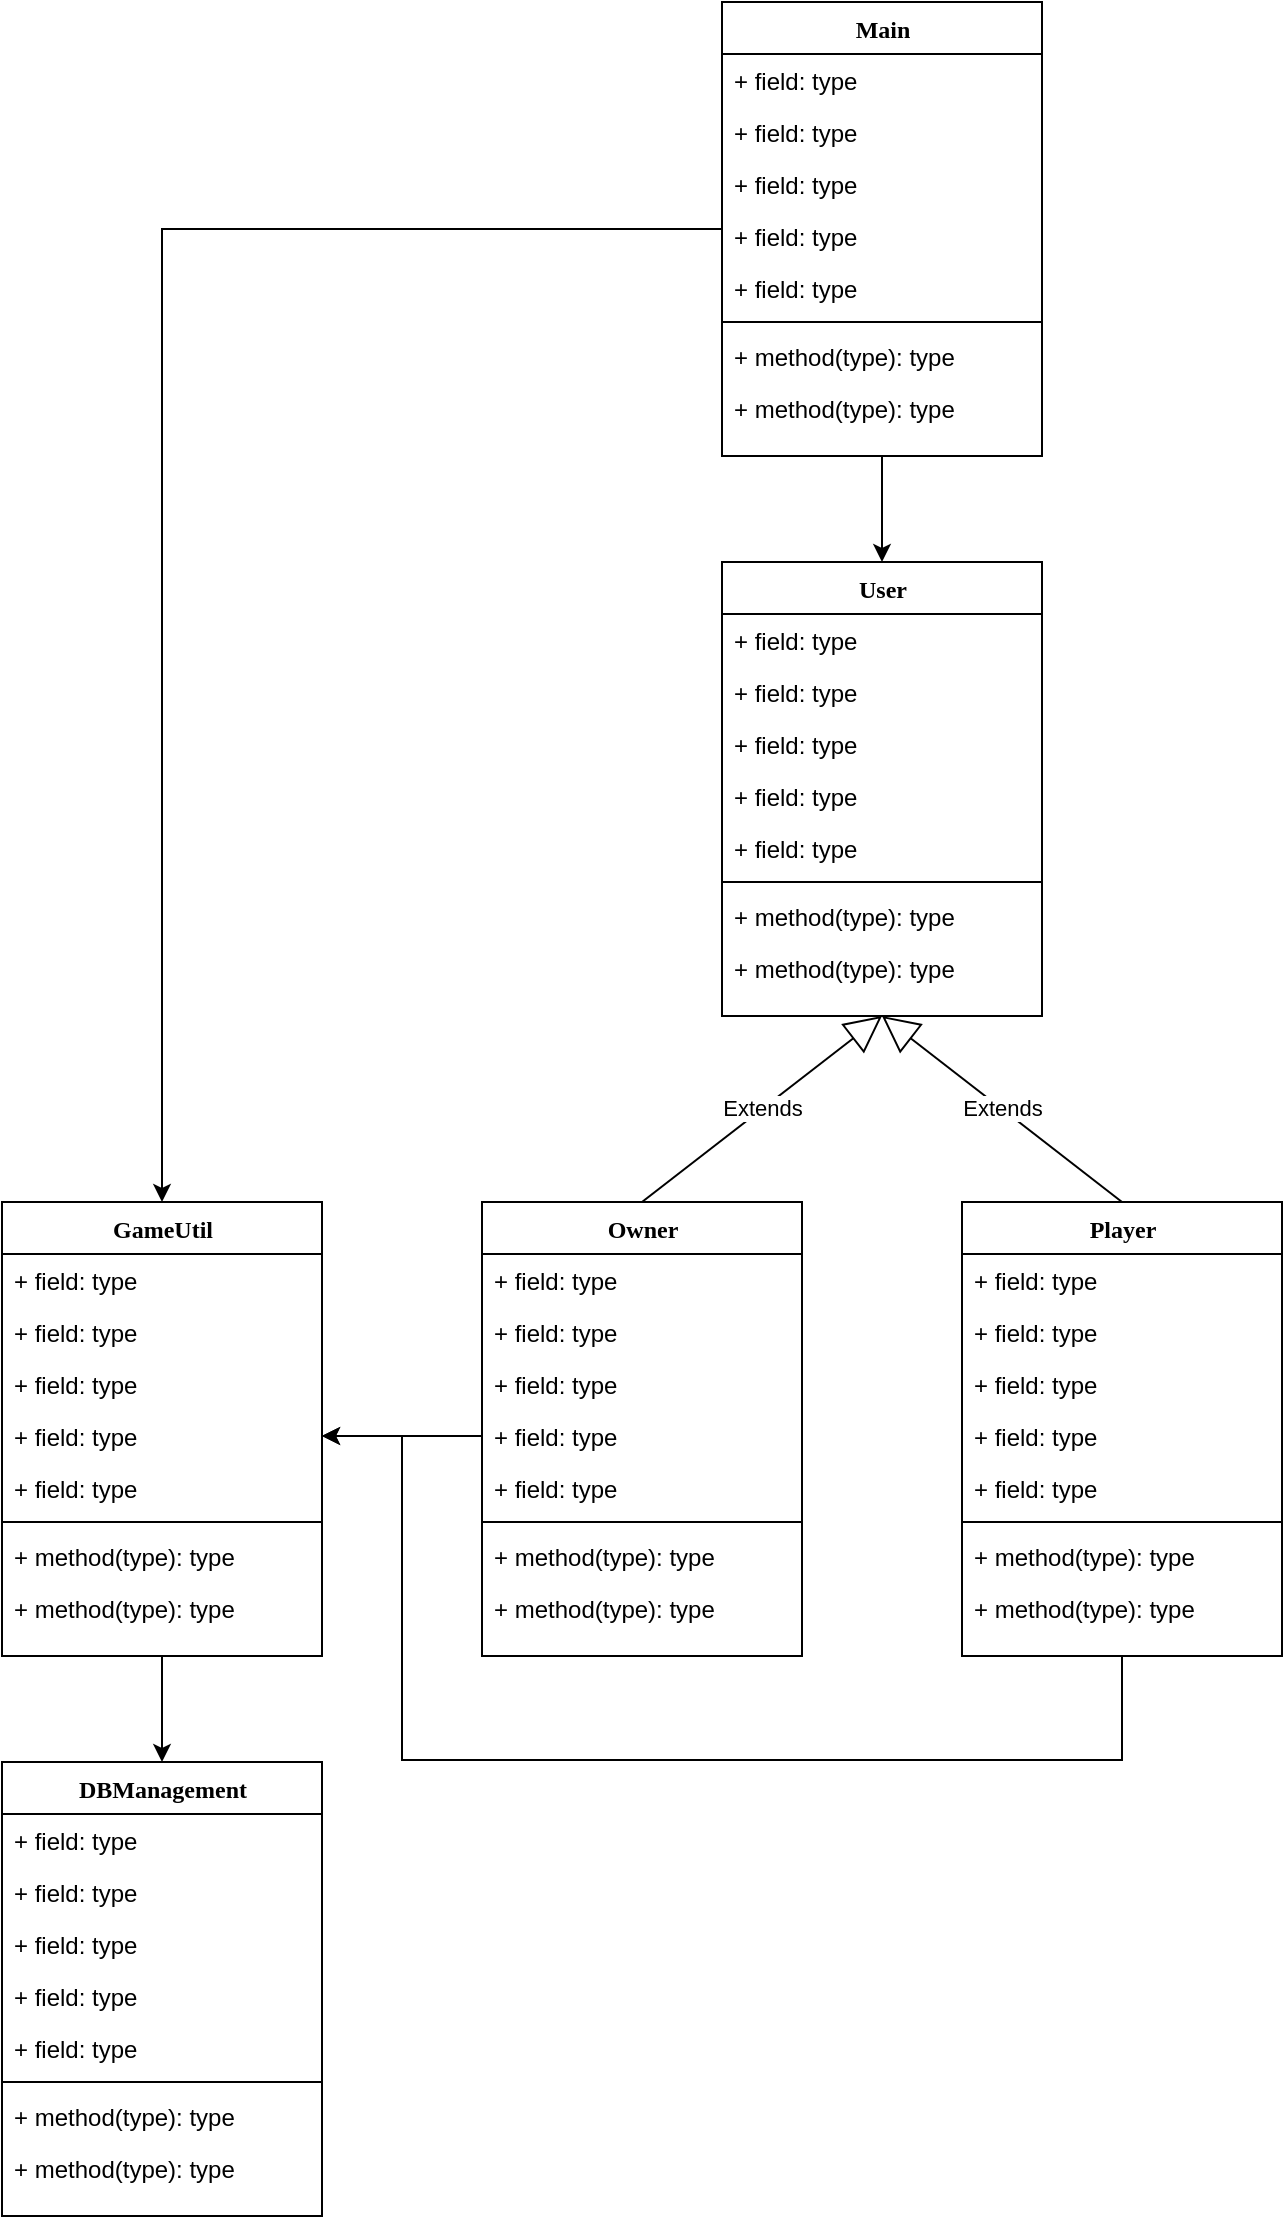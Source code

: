 <mxfile version="12.9.6" type="device"><diagram name="Page-1" id="9f46799a-70d6-7492-0946-bef42562c5a5"><mxGraphModel dx="1040" dy="1064" grid="1" gridSize="10" guides="1" tooltips="1" connect="1" arrows="1" fold="1" page="1" pageScale="1" pageWidth="1100" pageHeight="850" background="#ffffff" math="0" shadow="0"><root><mxCell id="0"/><mxCell id="1" parent="0"/><mxCell id="hfIAb1W4EP_TcDaf-k2a-49" style="edgeStyle=orthogonalEdgeStyle;rounded=0;orthogonalLoop=1;jettySize=auto;html=1;entryX=0.5;entryY=0;entryDx=0;entryDy=0;" edge="1" parent="1" source="78961159f06e98e8-17" target="hfIAb1W4EP_TcDaf-k2a-1"><mxGeometry relative="1" as="geometry"/></mxCell><mxCell id="hfIAb1W4EP_TcDaf-k2a-52" style="edgeStyle=orthogonalEdgeStyle;rounded=0;orthogonalLoop=1;jettySize=auto;html=1;entryX=1;entryY=0.5;entryDx=0;entryDy=0;" edge="1" parent="1" source="hfIAb1W4EP_TcDaf-k2a-19" target="hfIAb1W4EP_TcDaf-k2a-32"><mxGeometry relative="1" as="geometry"><mxPoint x="280" y="770" as="targetPoint"/><Array as="points"><mxPoint x="640" y="919"/><mxPoint x="280" y="919"/><mxPoint x="280" y="757"/></Array></mxGeometry></mxCell><mxCell id="hfIAb1W4EP_TcDaf-k2a-47" value="Extends" style="endArrow=block;endSize=16;endFill=0;html=1;exitX=0.5;exitY=0;exitDx=0;exitDy=0;entryX=0.5;entryY=1;entryDx=0;entryDy=0;" edge="1" parent="1" source="hfIAb1W4EP_TcDaf-k2a-10" target="hfIAb1W4EP_TcDaf-k2a-1"><mxGeometry width="160" relative="1" as="geometry"><mxPoint x="400" y="600" as="sourcePoint"/><mxPoint x="560" y="600" as="targetPoint"/></mxGeometry></mxCell><mxCell id="hfIAb1W4EP_TcDaf-k2a-48" value="Extends" style="endArrow=block;endSize=16;endFill=0;html=1;exitX=0.5;exitY=0;exitDx=0;exitDy=0;entryX=0.5;entryY=1;entryDx=0;entryDy=0;" edge="1" parent="1" source="hfIAb1W4EP_TcDaf-k2a-19" target="hfIAb1W4EP_TcDaf-k2a-1"><mxGeometry width="160" relative="1" as="geometry"><mxPoint x="410" y="650.0" as="sourcePoint"/><mxPoint x="630" y="590" as="targetPoint"/></mxGeometry></mxCell><mxCell id="hfIAb1W4EP_TcDaf-k2a-53" style="edgeStyle=orthogonalEdgeStyle;rounded=0;orthogonalLoop=1;jettySize=auto;html=1;entryX=0.5;entryY=0;entryDx=0;entryDy=0;" edge="1" parent="1" source="hfIAb1W4EP_TcDaf-k2a-28" target="hfIAb1W4EP_TcDaf-k2a-37"><mxGeometry relative="1" as="geometry"/></mxCell><mxCell id="hfIAb1W4EP_TcDaf-k2a-51" style="edgeStyle=orthogonalEdgeStyle;rounded=0;orthogonalLoop=1;jettySize=auto;html=1;entryX=1;entryY=0.5;entryDx=0;entryDy=0;" edge="1" parent="1" source="hfIAb1W4EP_TcDaf-k2a-14" target="hfIAb1W4EP_TcDaf-k2a-32"><mxGeometry relative="1" as="geometry"/></mxCell><mxCell id="hfIAb1W4EP_TcDaf-k2a-54" style="edgeStyle=orthogonalEdgeStyle;rounded=0;orthogonalLoop=1;jettySize=auto;html=1;entryX=0.5;entryY=0;entryDx=0;entryDy=0;" edge="1" parent="1" source="78961159f06e98e8-17" target="hfIAb1W4EP_TcDaf-k2a-28"><mxGeometry relative="1" as="geometry"/></mxCell><mxCell id="78961159f06e98e8-17" value="Main" style="swimlane;html=1;fontStyle=1;align=center;verticalAlign=top;childLayout=stackLayout;horizontal=1;startSize=26;horizontalStack=0;resizeParent=1;resizeLast=0;collapsible=1;marginBottom=0;swimlaneFillColor=#ffffff;rounded=0;shadow=0;comic=0;labelBackgroundColor=none;strokeWidth=1;fillColor=none;fontFamily=Verdana;fontSize=12" parent="1" vertex="1"><mxGeometry x="440" y="40" width="160" height="227" as="geometry"/></mxCell><mxCell id="78961159f06e98e8-21" value="+ field: type" style="text;html=1;strokeColor=none;fillColor=none;align=left;verticalAlign=top;spacingLeft=4;spacingRight=4;whiteSpace=wrap;overflow=hidden;rotatable=0;points=[[0,0.5],[1,0.5]];portConstraint=eastwest;" parent="78961159f06e98e8-17" vertex="1"><mxGeometry y="26" width="160" height="26" as="geometry"/></mxCell><mxCell id="78961159f06e98e8-23" value="+ field: type" style="text;html=1;strokeColor=none;fillColor=none;align=left;verticalAlign=top;spacingLeft=4;spacingRight=4;whiteSpace=wrap;overflow=hidden;rotatable=0;points=[[0,0.5],[1,0.5]];portConstraint=eastwest;" parent="78961159f06e98e8-17" vertex="1"><mxGeometry y="52" width="160" height="26" as="geometry"/></mxCell><mxCell id="78961159f06e98e8-25" value="+ field: type" style="text;html=1;strokeColor=none;fillColor=none;align=left;verticalAlign=top;spacingLeft=4;spacingRight=4;whiteSpace=wrap;overflow=hidden;rotatable=0;points=[[0,0.5],[1,0.5]];portConstraint=eastwest;" parent="78961159f06e98e8-17" vertex="1"><mxGeometry y="78" width="160" height="26" as="geometry"/></mxCell><mxCell id="78961159f06e98e8-26" value="+ field: type" style="text;html=1;strokeColor=none;fillColor=none;align=left;verticalAlign=top;spacingLeft=4;spacingRight=4;whiteSpace=wrap;overflow=hidden;rotatable=0;points=[[0,0.5],[1,0.5]];portConstraint=eastwest;" parent="78961159f06e98e8-17" vertex="1"><mxGeometry y="104" width="160" height="26" as="geometry"/></mxCell><mxCell id="78961159f06e98e8-24" value="+ field: type" style="text;html=1;strokeColor=none;fillColor=none;align=left;verticalAlign=top;spacingLeft=4;spacingRight=4;whiteSpace=wrap;overflow=hidden;rotatable=0;points=[[0,0.5],[1,0.5]];portConstraint=eastwest;" parent="78961159f06e98e8-17" vertex="1"><mxGeometry y="130" width="160" height="26" as="geometry"/></mxCell><mxCell id="78961159f06e98e8-19" value="" style="line;html=1;strokeWidth=1;fillColor=none;align=left;verticalAlign=middle;spacingTop=-1;spacingLeft=3;spacingRight=3;rotatable=0;labelPosition=right;points=[];portConstraint=eastwest;" parent="78961159f06e98e8-17" vertex="1"><mxGeometry y="156" width="160" height="8" as="geometry"/></mxCell><mxCell id="78961159f06e98e8-20" value="+ method(type): type" style="text;html=1;strokeColor=none;fillColor=none;align=left;verticalAlign=top;spacingLeft=4;spacingRight=4;whiteSpace=wrap;overflow=hidden;rotatable=0;points=[[0,0.5],[1,0.5]];portConstraint=eastwest;" parent="78961159f06e98e8-17" vertex="1"><mxGeometry y="164" width="160" height="26" as="geometry"/></mxCell><mxCell id="78961159f06e98e8-27" value="+ method(type): type" style="text;html=1;strokeColor=none;fillColor=none;align=left;verticalAlign=top;spacingLeft=4;spacingRight=4;whiteSpace=wrap;overflow=hidden;rotatable=0;points=[[0,0.5],[1,0.5]];portConstraint=eastwest;" parent="78961159f06e98e8-17" vertex="1"><mxGeometry y="190" width="160" height="26" as="geometry"/></mxCell><mxCell id="hfIAb1W4EP_TcDaf-k2a-1" value="User" style="swimlane;html=1;fontStyle=1;align=center;verticalAlign=top;childLayout=stackLayout;horizontal=1;startSize=26;horizontalStack=0;resizeParent=1;resizeLast=0;collapsible=1;marginBottom=0;swimlaneFillColor=#ffffff;rounded=0;shadow=0;comic=0;labelBackgroundColor=none;strokeWidth=1;fillColor=none;fontFamily=Verdana;fontSize=12" vertex="1" parent="1"><mxGeometry x="440" y="320" width="160" height="227" as="geometry"/></mxCell><mxCell id="hfIAb1W4EP_TcDaf-k2a-2" value="+ field: type" style="text;html=1;strokeColor=none;fillColor=none;align=left;verticalAlign=top;spacingLeft=4;spacingRight=4;whiteSpace=wrap;overflow=hidden;rotatable=0;points=[[0,0.5],[1,0.5]];portConstraint=eastwest;" vertex="1" parent="hfIAb1W4EP_TcDaf-k2a-1"><mxGeometry y="26" width="160" height="26" as="geometry"/></mxCell><mxCell id="hfIAb1W4EP_TcDaf-k2a-3" value="+ field: type" style="text;html=1;strokeColor=none;fillColor=none;align=left;verticalAlign=top;spacingLeft=4;spacingRight=4;whiteSpace=wrap;overflow=hidden;rotatable=0;points=[[0,0.5],[1,0.5]];portConstraint=eastwest;" vertex="1" parent="hfIAb1W4EP_TcDaf-k2a-1"><mxGeometry y="52" width="160" height="26" as="geometry"/></mxCell><mxCell id="hfIAb1W4EP_TcDaf-k2a-4" value="+ field: type" style="text;html=1;strokeColor=none;fillColor=none;align=left;verticalAlign=top;spacingLeft=4;spacingRight=4;whiteSpace=wrap;overflow=hidden;rotatable=0;points=[[0,0.5],[1,0.5]];portConstraint=eastwest;" vertex="1" parent="hfIAb1W4EP_TcDaf-k2a-1"><mxGeometry y="78" width="160" height="26" as="geometry"/></mxCell><mxCell id="hfIAb1W4EP_TcDaf-k2a-5" value="+ field: type" style="text;html=1;strokeColor=none;fillColor=none;align=left;verticalAlign=top;spacingLeft=4;spacingRight=4;whiteSpace=wrap;overflow=hidden;rotatable=0;points=[[0,0.5],[1,0.5]];portConstraint=eastwest;" vertex="1" parent="hfIAb1W4EP_TcDaf-k2a-1"><mxGeometry y="104" width="160" height="26" as="geometry"/></mxCell><mxCell id="hfIAb1W4EP_TcDaf-k2a-6" value="+ field: type" style="text;html=1;strokeColor=none;fillColor=none;align=left;verticalAlign=top;spacingLeft=4;spacingRight=4;whiteSpace=wrap;overflow=hidden;rotatable=0;points=[[0,0.5],[1,0.5]];portConstraint=eastwest;" vertex="1" parent="hfIAb1W4EP_TcDaf-k2a-1"><mxGeometry y="130" width="160" height="26" as="geometry"/></mxCell><mxCell id="hfIAb1W4EP_TcDaf-k2a-7" value="" style="line;html=1;strokeWidth=1;fillColor=none;align=left;verticalAlign=middle;spacingTop=-1;spacingLeft=3;spacingRight=3;rotatable=0;labelPosition=right;points=[];portConstraint=eastwest;" vertex="1" parent="hfIAb1W4EP_TcDaf-k2a-1"><mxGeometry y="156" width="160" height="8" as="geometry"/></mxCell><mxCell id="hfIAb1W4EP_TcDaf-k2a-8" value="+ method(type): type" style="text;html=1;strokeColor=none;fillColor=none;align=left;verticalAlign=top;spacingLeft=4;spacingRight=4;whiteSpace=wrap;overflow=hidden;rotatable=0;points=[[0,0.5],[1,0.5]];portConstraint=eastwest;" vertex="1" parent="hfIAb1W4EP_TcDaf-k2a-1"><mxGeometry y="164" width="160" height="26" as="geometry"/></mxCell><mxCell id="hfIAb1W4EP_TcDaf-k2a-9" value="+ method(type): type" style="text;html=1;strokeColor=none;fillColor=none;align=left;verticalAlign=top;spacingLeft=4;spacingRight=4;whiteSpace=wrap;overflow=hidden;rotatable=0;points=[[0,0.5],[1,0.5]];portConstraint=eastwest;" vertex="1" parent="hfIAb1W4EP_TcDaf-k2a-1"><mxGeometry y="190" width="160" height="26" as="geometry"/></mxCell><mxCell id="hfIAb1W4EP_TcDaf-k2a-19" value="Player" style="swimlane;html=1;fontStyle=1;align=center;verticalAlign=top;childLayout=stackLayout;horizontal=1;startSize=26;horizontalStack=0;resizeParent=1;resizeLast=0;collapsible=1;marginBottom=0;swimlaneFillColor=#ffffff;rounded=0;shadow=0;comic=0;labelBackgroundColor=none;strokeWidth=1;fillColor=none;fontFamily=Verdana;fontSize=12" vertex="1" parent="1"><mxGeometry x="560" y="640" width="160" height="227" as="geometry"/></mxCell><mxCell id="hfIAb1W4EP_TcDaf-k2a-20" value="+ field: type" style="text;html=1;strokeColor=none;fillColor=none;align=left;verticalAlign=top;spacingLeft=4;spacingRight=4;whiteSpace=wrap;overflow=hidden;rotatable=0;points=[[0,0.5],[1,0.5]];portConstraint=eastwest;" vertex="1" parent="hfIAb1W4EP_TcDaf-k2a-19"><mxGeometry y="26" width="160" height="26" as="geometry"/></mxCell><mxCell id="hfIAb1W4EP_TcDaf-k2a-21" value="+ field: type" style="text;html=1;strokeColor=none;fillColor=none;align=left;verticalAlign=top;spacingLeft=4;spacingRight=4;whiteSpace=wrap;overflow=hidden;rotatable=0;points=[[0,0.5],[1,0.5]];portConstraint=eastwest;" vertex="1" parent="hfIAb1W4EP_TcDaf-k2a-19"><mxGeometry y="52" width="160" height="26" as="geometry"/></mxCell><mxCell id="hfIAb1W4EP_TcDaf-k2a-22" value="+ field: type" style="text;html=1;strokeColor=none;fillColor=none;align=left;verticalAlign=top;spacingLeft=4;spacingRight=4;whiteSpace=wrap;overflow=hidden;rotatable=0;points=[[0,0.5],[1,0.5]];portConstraint=eastwest;" vertex="1" parent="hfIAb1W4EP_TcDaf-k2a-19"><mxGeometry y="78" width="160" height="26" as="geometry"/></mxCell><mxCell id="hfIAb1W4EP_TcDaf-k2a-23" value="+ field: type" style="text;html=1;strokeColor=none;fillColor=none;align=left;verticalAlign=top;spacingLeft=4;spacingRight=4;whiteSpace=wrap;overflow=hidden;rotatable=0;points=[[0,0.5],[1,0.5]];portConstraint=eastwest;" vertex="1" parent="hfIAb1W4EP_TcDaf-k2a-19"><mxGeometry y="104" width="160" height="26" as="geometry"/></mxCell><mxCell id="hfIAb1W4EP_TcDaf-k2a-24" value="+ field: type" style="text;html=1;strokeColor=none;fillColor=none;align=left;verticalAlign=top;spacingLeft=4;spacingRight=4;whiteSpace=wrap;overflow=hidden;rotatable=0;points=[[0,0.5],[1,0.5]];portConstraint=eastwest;" vertex="1" parent="hfIAb1W4EP_TcDaf-k2a-19"><mxGeometry y="130" width="160" height="26" as="geometry"/></mxCell><mxCell id="hfIAb1W4EP_TcDaf-k2a-25" value="" style="line;html=1;strokeWidth=1;fillColor=none;align=left;verticalAlign=middle;spacingTop=-1;spacingLeft=3;spacingRight=3;rotatable=0;labelPosition=right;points=[];portConstraint=eastwest;" vertex="1" parent="hfIAb1W4EP_TcDaf-k2a-19"><mxGeometry y="156" width="160" height="8" as="geometry"/></mxCell><mxCell id="hfIAb1W4EP_TcDaf-k2a-26" value="+ method(type): type" style="text;html=1;strokeColor=none;fillColor=none;align=left;verticalAlign=top;spacingLeft=4;spacingRight=4;whiteSpace=wrap;overflow=hidden;rotatable=0;points=[[0,0.5],[1,0.5]];portConstraint=eastwest;" vertex="1" parent="hfIAb1W4EP_TcDaf-k2a-19"><mxGeometry y="164" width="160" height="26" as="geometry"/></mxCell><mxCell id="hfIAb1W4EP_TcDaf-k2a-27" value="+ method(type): type" style="text;html=1;strokeColor=none;fillColor=none;align=left;verticalAlign=top;spacingLeft=4;spacingRight=4;whiteSpace=wrap;overflow=hidden;rotatable=0;points=[[0,0.5],[1,0.5]];portConstraint=eastwest;" vertex="1" parent="hfIAb1W4EP_TcDaf-k2a-19"><mxGeometry y="190" width="160" height="26" as="geometry"/></mxCell><mxCell id="hfIAb1W4EP_TcDaf-k2a-10" value="Owner" style="swimlane;html=1;fontStyle=1;align=center;verticalAlign=top;childLayout=stackLayout;horizontal=1;startSize=26;horizontalStack=0;resizeParent=1;resizeLast=0;collapsible=1;marginBottom=0;swimlaneFillColor=#ffffff;rounded=0;shadow=0;comic=0;labelBackgroundColor=none;strokeWidth=1;fillColor=none;fontFamily=Verdana;fontSize=12" vertex="1" parent="1"><mxGeometry x="320" y="640" width="160" height="227" as="geometry"/></mxCell><mxCell id="hfIAb1W4EP_TcDaf-k2a-11" value="+ field: type" style="text;html=1;strokeColor=none;fillColor=none;align=left;verticalAlign=top;spacingLeft=4;spacingRight=4;whiteSpace=wrap;overflow=hidden;rotatable=0;points=[[0,0.5],[1,0.5]];portConstraint=eastwest;" vertex="1" parent="hfIAb1W4EP_TcDaf-k2a-10"><mxGeometry y="26" width="160" height="26" as="geometry"/></mxCell><mxCell id="hfIAb1W4EP_TcDaf-k2a-12" value="+ field: type" style="text;html=1;strokeColor=none;fillColor=none;align=left;verticalAlign=top;spacingLeft=4;spacingRight=4;whiteSpace=wrap;overflow=hidden;rotatable=0;points=[[0,0.5],[1,0.5]];portConstraint=eastwest;" vertex="1" parent="hfIAb1W4EP_TcDaf-k2a-10"><mxGeometry y="52" width="160" height="26" as="geometry"/></mxCell><mxCell id="hfIAb1W4EP_TcDaf-k2a-13" value="+ field: type" style="text;html=1;strokeColor=none;fillColor=none;align=left;verticalAlign=top;spacingLeft=4;spacingRight=4;whiteSpace=wrap;overflow=hidden;rotatable=0;points=[[0,0.5],[1,0.5]];portConstraint=eastwest;" vertex="1" parent="hfIAb1W4EP_TcDaf-k2a-10"><mxGeometry y="78" width="160" height="26" as="geometry"/></mxCell><mxCell id="hfIAb1W4EP_TcDaf-k2a-14" value="+ field: type" style="text;html=1;strokeColor=none;fillColor=none;align=left;verticalAlign=top;spacingLeft=4;spacingRight=4;whiteSpace=wrap;overflow=hidden;rotatable=0;points=[[0,0.5],[1,0.5]];portConstraint=eastwest;" vertex="1" parent="hfIAb1W4EP_TcDaf-k2a-10"><mxGeometry y="104" width="160" height="26" as="geometry"/></mxCell><mxCell id="hfIAb1W4EP_TcDaf-k2a-15" value="+ field: type" style="text;html=1;strokeColor=none;fillColor=none;align=left;verticalAlign=top;spacingLeft=4;spacingRight=4;whiteSpace=wrap;overflow=hidden;rotatable=0;points=[[0,0.5],[1,0.5]];portConstraint=eastwest;" vertex="1" parent="hfIAb1W4EP_TcDaf-k2a-10"><mxGeometry y="130" width="160" height="26" as="geometry"/></mxCell><mxCell id="hfIAb1W4EP_TcDaf-k2a-16" value="" style="line;html=1;strokeWidth=1;fillColor=none;align=left;verticalAlign=middle;spacingTop=-1;spacingLeft=3;spacingRight=3;rotatable=0;labelPosition=right;points=[];portConstraint=eastwest;" vertex="1" parent="hfIAb1W4EP_TcDaf-k2a-10"><mxGeometry y="156" width="160" height="8" as="geometry"/></mxCell><mxCell id="hfIAb1W4EP_TcDaf-k2a-17" value="+ method(type): type" style="text;html=1;strokeColor=none;fillColor=none;align=left;verticalAlign=top;spacingLeft=4;spacingRight=4;whiteSpace=wrap;overflow=hidden;rotatable=0;points=[[0,0.5],[1,0.5]];portConstraint=eastwest;" vertex="1" parent="hfIAb1W4EP_TcDaf-k2a-10"><mxGeometry y="164" width="160" height="26" as="geometry"/></mxCell><mxCell id="hfIAb1W4EP_TcDaf-k2a-18" value="+ method(type): type" style="text;html=1;strokeColor=none;fillColor=none;align=left;verticalAlign=top;spacingLeft=4;spacingRight=4;whiteSpace=wrap;overflow=hidden;rotatable=0;points=[[0,0.5],[1,0.5]];portConstraint=eastwest;" vertex="1" parent="hfIAb1W4EP_TcDaf-k2a-10"><mxGeometry y="190" width="160" height="26" as="geometry"/></mxCell><mxCell id="hfIAb1W4EP_TcDaf-k2a-37" value="DBManagement" style="swimlane;html=1;fontStyle=1;align=center;verticalAlign=top;childLayout=stackLayout;horizontal=1;startSize=26;horizontalStack=0;resizeParent=1;resizeLast=0;collapsible=1;marginBottom=0;swimlaneFillColor=#ffffff;rounded=0;shadow=0;comic=0;labelBackgroundColor=none;strokeWidth=1;fillColor=none;fontFamily=Verdana;fontSize=12" vertex="1" parent="1"><mxGeometry x="80" y="920" width="160" height="227" as="geometry"/></mxCell><mxCell id="hfIAb1W4EP_TcDaf-k2a-38" value="+ field: type" style="text;html=1;strokeColor=none;fillColor=none;align=left;verticalAlign=top;spacingLeft=4;spacingRight=4;whiteSpace=wrap;overflow=hidden;rotatable=0;points=[[0,0.5],[1,0.5]];portConstraint=eastwest;" vertex="1" parent="hfIAb1W4EP_TcDaf-k2a-37"><mxGeometry y="26" width="160" height="26" as="geometry"/></mxCell><mxCell id="hfIAb1W4EP_TcDaf-k2a-39" value="+ field: type" style="text;html=1;strokeColor=none;fillColor=none;align=left;verticalAlign=top;spacingLeft=4;spacingRight=4;whiteSpace=wrap;overflow=hidden;rotatable=0;points=[[0,0.5],[1,0.5]];portConstraint=eastwest;" vertex="1" parent="hfIAb1W4EP_TcDaf-k2a-37"><mxGeometry y="52" width="160" height="26" as="geometry"/></mxCell><mxCell id="hfIAb1W4EP_TcDaf-k2a-40" value="+ field: type" style="text;html=1;strokeColor=none;fillColor=none;align=left;verticalAlign=top;spacingLeft=4;spacingRight=4;whiteSpace=wrap;overflow=hidden;rotatable=0;points=[[0,0.5],[1,0.5]];portConstraint=eastwest;" vertex="1" parent="hfIAb1W4EP_TcDaf-k2a-37"><mxGeometry y="78" width="160" height="26" as="geometry"/></mxCell><mxCell id="hfIAb1W4EP_TcDaf-k2a-41" value="+ field: type" style="text;html=1;strokeColor=none;fillColor=none;align=left;verticalAlign=top;spacingLeft=4;spacingRight=4;whiteSpace=wrap;overflow=hidden;rotatable=0;points=[[0,0.5],[1,0.5]];portConstraint=eastwest;" vertex="1" parent="hfIAb1W4EP_TcDaf-k2a-37"><mxGeometry y="104" width="160" height="26" as="geometry"/></mxCell><mxCell id="hfIAb1W4EP_TcDaf-k2a-42" value="+ field: type" style="text;html=1;strokeColor=none;fillColor=none;align=left;verticalAlign=top;spacingLeft=4;spacingRight=4;whiteSpace=wrap;overflow=hidden;rotatable=0;points=[[0,0.5],[1,0.5]];portConstraint=eastwest;" vertex="1" parent="hfIAb1W4EP_TcDaf-k2a-37"><mxGeometry y="130" width="160" height="26" as="geometry"/></mxCell><mxCell id="hfIAb1W4EP_TcDaf-k2a-43" value="" style="line;html=1;strokeWidth=1;fillColor=none;align=left;verticalAlign=middle;spacingTop=-1;spacingLeft=3;spacingRight=3;rotatable=0;labelPosition=right;points=[];portConstraint=eastwest;" vertex="1" parent="hfIAb1W4EP_TcDaf-k2a-37"><mxGeometry y="156" width="160" height="8" as="geometry"/></mxCell><mxCell id="hfIAb1W4EP_TcDaf-k2a-44" value="+ method(type): type" style="text;html=1;strokeColor=none;fillColor=none;align=left;verticalAlign=top;spacingLeft=4;spacingRight=4;whiteSpace=wrap;overflow=hidden;rotatable=0;points=[[0,0.5],[1,0.5]];portConstraint=eastwest;" vertex="1" parent="hfIAb1W4EP_TcDaf-k2a-37"><mxGeometry y="164" width="160" height="26" as="geometry"/></mxCell><mxCell id="hfIAb1W4EP_TcDaf-k2a-45" value="+ method(type): type" style="text;html=1;strokeColor=none;fillColor=none;align=left;verticalAlign=top;spacingLeft=4;spacingRight=4;whiteSpace=wrap;overflow=hidden;rotatable=0;points=[[0,0.5],[1,0.5]];portConstraint=eastwest;" vertex="1" parent="hfIAb1W4EP_TcDaf-k2a-37"><mxGeometry y="190" width="160" height="26" as="geometry"/></mxCell><mxCell id="hfIAb1W4EP_TcDaf-k2a-28" value="GameUtil" style="swimlane;html=1;fontStyle=1;align=center;verticalAlign=top;childLayout=stackLayout;horizontal=1;startSize=26;horizontalStack=0;resizeParent=1;resizeLast=0;collapsible=1;marginBottom=0;swimlaneFillColor=#ffffff;rounded=0;shadow=0;comic=0;labelBackgroundColor=none;strokeWidth=1;fillColor=none;fontFamily=Verdana;fontSize=12" vertex="1" parent="1"><mxGeometry x="80" y="640" width="160" height="227" as="geometry"/></mxCell><mxCell id="hfIAb1W4EP_TcDaf-k2a-29" value="+ field: type" style="text;html=1;strokeColor=none;fillColor=none;align=left;verticalAlign=top;spacingLeft=4;spacingRight=4;whiteSpace=wrap;overflow=hidden;rotatable=0;points=[[0,0.5],[1,0.5]];portConstraint=eastwest;" vertex="1" parent="hfIAb1W4EP_TcDaf-k2a-28"><mxGeometry y="26" width="160" height="26" as="geometry"/></mxCell><mxCell id="hfIAb1W4EP_TcDaf-k2a-30" value="+ field: type" style="text;html=1;strokeColor=none;fillColor=none;align=left;verticalAlign=top;spacingLeft=4;spacingRight=4;whiteSpace=wrap;overflow=hidden;rotatable=0;points=[[0,0.5],[1,0.5]];portConstraint=eastwest;" vertex="1" parent="hfIAb1W4EP_TcDaf-k2a-28"><mxGeometry y="52" width="160" height="26" as="geometry"/></mxCell><mxCell id="hfIAb1W4EP_TcDaf-k2a-31" value="+ field: type" style="text;html=1;strokeColor=none;fillColor=none;align=left;verticalAlign=top;spacingLeft=4;spacingRight=4;whiteSpace=wrap;overflow=hidden;rotatable=0;points=[[0,0.5],[1,0.5]];portConstraint=eastwest;" vertex="1" parent="hfIAb1W4EP_TcDaf-k2a-28"><mxGeometry y="78" width="160" height="26" as="geometry"/></mxCell><mxCell id="hfIAb1W4EP_TcDaf-k2a-32" value="+ field: type" style="text;html=1;strokeColor=none;fillColor=none;align=left;verticalAlign=top;spacingLeft=4;spacingRight=4;whiteSpace=wrap;overflow=hidden;rotatable=0;points=[[0,0.5],[1,0.5]];portConstraint=eastwest;" vertex="1" parent="hfIAb1W4EP_TcDaf-k2a-28"><mxGeometry y="104" width="160" height="26" as="geometry"/></mxCell><mxCell id="hfIAb1W4EP_TcDaf-k2a-33" value="+ field: type" style="text;html=1;strokeColor=none;fillColor=none;align=left;verticalAlign=top;spacingLeft=4;spacingRight=4;whiteSpace=wrap;overflow=hidden;rotatable=0;points=[[0,0.5],[1,0.5]];portConstraint=eastwest;" vertex="1" parent="hfIAb1W4EP_TcDaf-k2a-28"><mxGeometry y="130" width="160" height="26" as="geometry"/></mxCell><mxCell id="hfIAb1W4EP_TcDaf-k2a-34" value="" style="line;html=1;strokeWidth=1;fillColor=none;align=left;verticalAlign=middle;spacingTop=-1;spacingLeft=3;spacingRight=3;rotatable=0;labelPosition=right;points=[];portConstraint=eastwest;" vertex="1" parent="hfIAb1W4EP_TcDaf-k2a-28"><mxGeometry y="156" width="160" height="8" as="geometry"/></mxCell><mxCell id="hfIAb1W4EP_TcDaf-k2a-35" value="+ method(type): type" style="text;html=1;strokeColor=none;fillColor=none;align=left;verticalAlign=top;spacingLeft=4;spacingRight=4;whiteSpace=wrap;overflow=hidden;rotatable=0;points=[[0,0.5],[1,0.5]];portConstraint=eastwest;" vertex="1" parent="hfIAb1W4EP_TcDaf-k2a-28"><mxGeometry y="164" width="160" height="26" as="geometry"/></mxCell><mxCell id="hfIAb1W4EP_TcDaf-k2a-36" value="+ method(type): type" style="text;html=1;strokeColor=none;fillColor=none;align=left;verticalAlign=top;spacingLeft=4;spacingRight=4;whiteSpace=wrap;overflow=hidden;rotatable=0;points=[[0,0.5],[1,0.5]];portConstraint=eastwest;" vertex="1" parent="hfIAb1W4EP_TcDaf-k2a-28"><mxGeometry y="190" width="160" height="26" as="geometry"/></mxCell></root></mxGraphModel></diagram></mxfile>